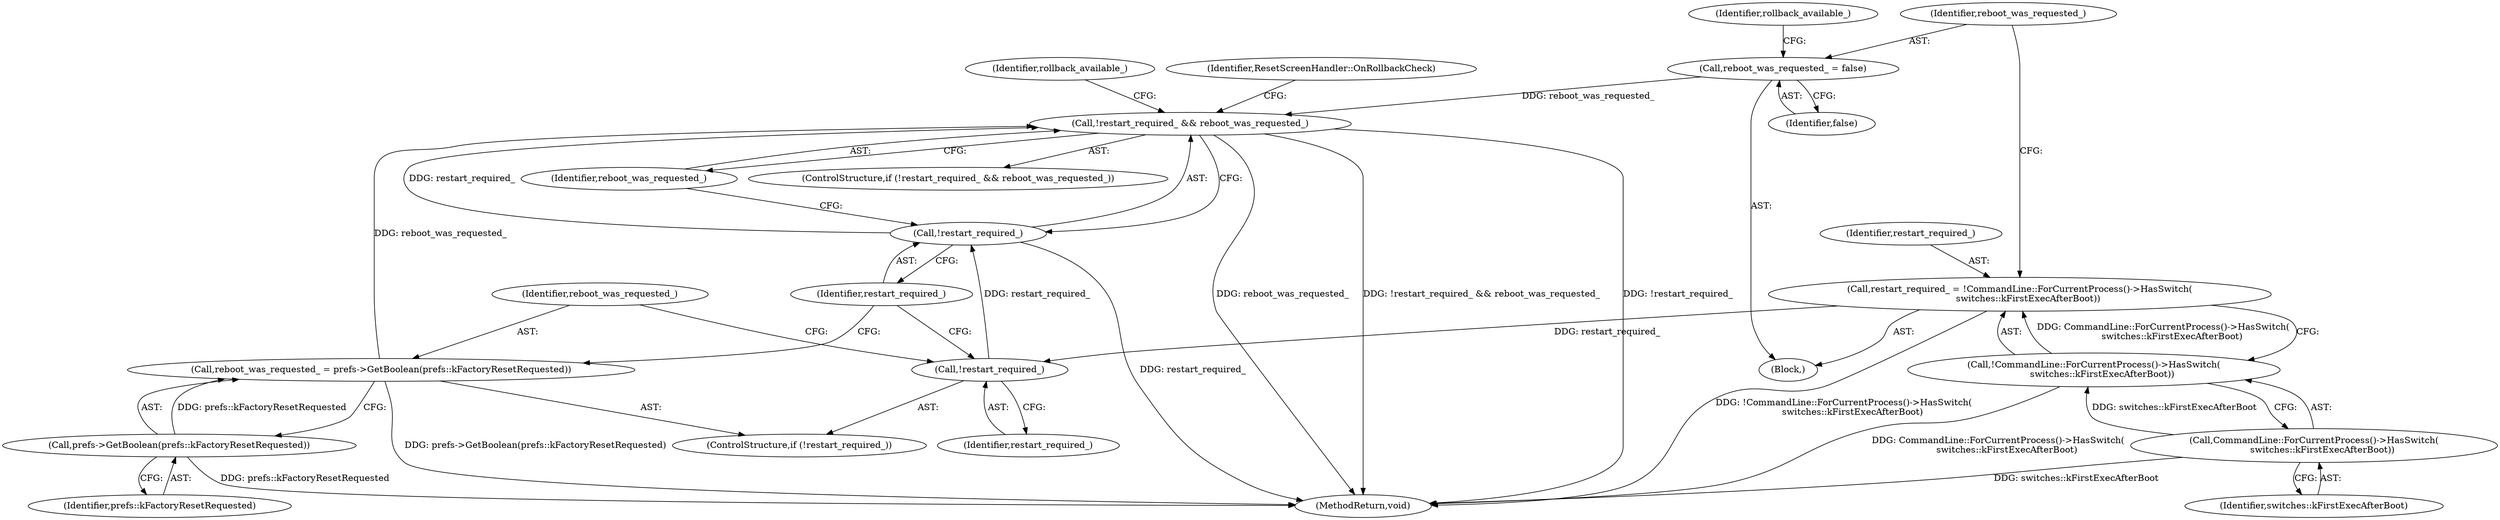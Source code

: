 digraph "1_Chrome_90556c5c9d0a274cc823b713544e9b6064e205cd@del" {
"1000134" [label="(Call,!restart_required_ && reboot_was_requested_)"];
"1000135" [label="(Call,!restart_required_)"];
"1000127" [label="(Call,!restart_required_)"];
"1000115" [label="(Call,restart_required_ = !CommandLine::ForCurrentProcess()->HasSwitch(\n      switches::kFirstExecAfterBoot))"];
"1000117" [label="(Call,!CommandLine::ForCurrentProcess()->HasSwitch(\n      switches::kFirstExecAfterBoot))"];
"1000118" [label="(Call,CommandLine::ForCurrentProcess()->HasSwitch(\n      switches::kFirstExecAfterBoot))"];
"1000129" [label="(Call,reboot_was_requested_ = prefs->GetBoolean(prefs::kFactoryResetRequested))"];
"1000131" [label="(Call,prefs->GetBoolean(prefs::kFactoryResetRequested))"];
"1000120" [label="(Call,reboot_was_requested_ = false)"];
"1000122" [label="(Identifier,false)"];
"1000136" [label="(Identifier,restart_required_)"];
"1000102" [label="(Block,)"];
"1000121" [label="(Identifier,reboot_was_requested_)"];
"1000127" [label="(Call,!restart_required_)"];
"1000135" [label="(Call,!restart_required_)"];
"1000151" [label="(MethodReturn,void)"];
"1000134" [label="(Call,!restart_required_ && reboot_was_requested_)"];
"1000133" [label="(ControlStructure,if (!restart_required_ && reboot_was_requested_))"];
"1000131" [label="(Call,prefs->GetBoolean(prefs::kFactoryResetRequested))"];
"1000119" [label="(Identifier,switches::kFirstExecAfterBoot)"];
"1000117" [label="(Call,!CommandLine::ForCurrentProcess()->HasSwitch(\n      switches::kFirstExecAfterBoot))"];
"1000129" [label="(Call,reboot_was_requested_ = prefs->GetBoolean(prefs::kFactoryResetRequested))"];
"1000132" [label="(Identifier,prefs::kFactoryResetRequested)"];
"1000120" [label="(Call,reboot_was_requested_ = false)"];
"1000118" [label="(Call,CommandLine::ForCurrentProcess()->HasSwitch(\n      switches::kFirstExecAfterBoot))"];
"1000140" [label="(Identifier,rollback_available_)"];
"1000126" [label="(ControlStructure,if (!restart_required_))"];
"1000137" [label="(Identifier,reboot_was_requested_)"];
"1000130" [label="(Identifier,reboot_was_requested_)"];
"1000124" [label="(Identifier,rollback_available_)"];
"1000128" [label="(Identifier,restart_required_)"];
"1000149" [label="(Identifier,ResetScreenHandler::OnRollbackCheck)"];
"1000115" [label="(Call,restart_required_ = !CommandLine::ForCurrentProcess()->HasSwitch(\n      switches::kFirstExecAfterBoot))"];
"1000116" [label="(Identifier,restart_required_)"];
"1000134" -> "1000133"  [label="AST: "];
"1000134" -> "1000135"  [label="CFG: "];
"1000134" -> "1000137"  [label="CFG: "];
"1000135" -> "1000134"  [label="AST: "];
"1000137" -> "1000134"  [label="AST: "];
"1000140" -> "1000134"  [label="CFG: "];
"1000149" -> "1000134"  [label="CFG: "];
"1000134" -> "1000151"  [label="DDG: !restart_required_ && reboot_was_requested_"];
"1000134" -> "1000151"  [label="DDG: !restart_required_"];
"1000134" -> "1000151"  [label="DDG: reboot_was_requested_"];
"1000135" -> "1000134"  [label="DDG: restart_required_"];
"1000129" -> "1000134"  [label="DDG: reboot_was_requested_"];
"1000120" -> "1000134"  [label="DDG: reboot_was_requested_"];
"1000135" -> "1000136"  [label="CFG: "];
"1000136" -> "1000135"  [label="AST: "];
"1000137" -> "1000135"  [label="CFG: "];
"1000135" -> "1000151"  [label="DDG: restart_required_"];
"1000127" -> "1000135"  [label="DDG: restart_required_"];
"1000127" -> "1000126"  [label="AST: "];
"1000127" -> "1000128"  [label="CFG: "];
"1000128" -> "1000127"  [label="AST: "];
"1000130" -> "1000127"  [label="CFG: "];
"1000136" -> "1000127"  [label="CFG: "];
"1000115" -> "1000127"  [label="DDG: restart_required_"];
"1000115" -> "1000102"  [label="AST: "];
"1000115" -> "1000117"  [label="CFG: "];
"1000116" -> "1000115"  [label="AST: "];
"1000117" -> "1000115"  [label="AST: "];
"1000121" -> "1000115"  [label="CFG: "];
"1000115" -> "1000151"  [label="DDG: !CommandLine::ForCurrentProcess()->HasSwitch(\n      switches::kFirstExecAfterBoot)"];
"1000117" -> "1000115"  [label="DDG: CommandLine::ForCurrentProcess()->HasSwitch(\n      switches::kFirstExecAfterBoot)"];
"1000117" -> "1000118"  [label="CFG: "];
"1000118" -> "1000117"  [label="AST: "];
"1000117" -> "1000151"  [label="DDG: CommandLine::ForCurrentProcess()->HasSwitch(\n      switches::kFirstExecAfterBoot)"];
"1000118" -> "1000117"  [label="DDG: switches::kFirstExecAfterBoot"];
"1000118" -> "1000119"  [label="CFG: "];
"1000119" -> "1000118"  [label="AST: "];
"1000118" -> "1000151"  [label="DDG: switches::kFirstExecAfterBoot"];
"1000129" -> "1000126"  [label="AST: "];
"1000129" -> "1000131"  [label="CFG: "];
"1000130" -> "1000129"  [label="AST: "];
"1000131" -> "1000129"  [label="AST: "];
"1000136" -> "1000129"  [label="CFG: "];
"1000129" -> "1000151"  [label="DDG: prefs->GetBoolean(prefs::kFactoryResetRequested)"];
"1000131" -> "1000129"  [label="DDG: prefs::kFactoryResetRequested"];
"1000131" -> "1000132"  [label="CFG: "];
"1000132" -> "1000131"  [label="AST: "];
"1000131" -> "1000151"  [label="DDG: prefs::kFactoryResetRequested"];
"1000120" -> "1000102"  [label="AST: "];
"1000120" -> "1000122"  [label="CFG: "];
"1000121" -> "1000120"  [label="AST: "];
"1000122" -> "1000120"  [label="AST: "];
"1000124" -> "1000120"  [label="CFG: "];
}
